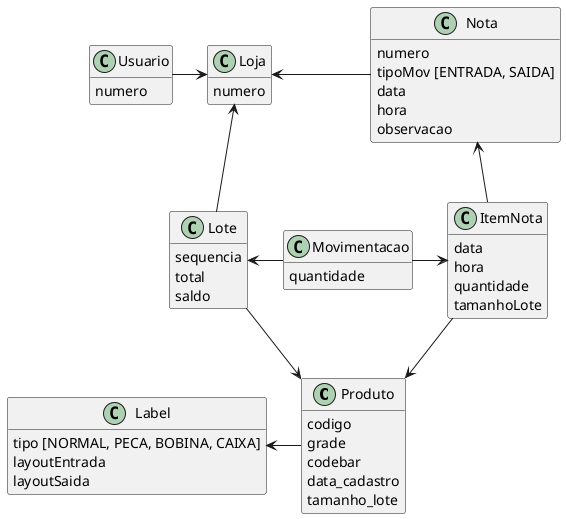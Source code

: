 @startuml modelo
hide methods

class Produto{
	codigo
	grade
	codebar
	data_cadastro
	tamanho_lote
}

class ItemNota{
	data
	hora
	quantidade
	tamanhoLote
}

class Nota {
	numero
	tipoMov [ENTRADA, SAIDA]
	data
	hora
	observacao
}

class Lote {
	sequencia
	total
	saldo
}

class Movimentacao {
	quantidade
}

class Loja {
	numero
}

class Usuario {
	numero
}

class Label {
	tipo [NORMAL, PECA, BOBINA, CAIXA]
	layoutEntrada
	layoutSaida
}


ItemNota	-u->	Nota
ItemNota	-->	Produto
Lote		-->	Produto
Lote		-u->	Loja
Movimentacao	-l->	Lote
Movimentacao	-r->	ItemNota
Nota		-l->	Loja
Usuario		-r->	Loja
Produto		-l->	Label
@enduml
